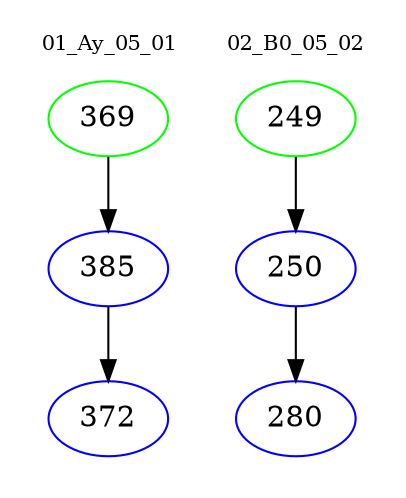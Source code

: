 digraph{
subgraph cluster_0 {
color = white
label = "01_Ay_05_01";
fontsize=10;
T0_369 [label="369", color="green"]
T0_369 -> T0_385 [color="black"]
T0_385 [label="385", color="blue"]
T0_385 -> T0_372 [color="black"]
T0_372 [label="372", color="blue"]
}
subgraph cluster_1 {
color = white
label = "02_B0_05_02";
fontsize=10;
T1_249 [label="249", color="green"]
T1_249 -> T1_250 [color="black"]
T1_250 [label="250", color="blue"]
T1_250 -> T1_280 [color="black"]
T1_280 [label="280", color="blue"]
}
}
